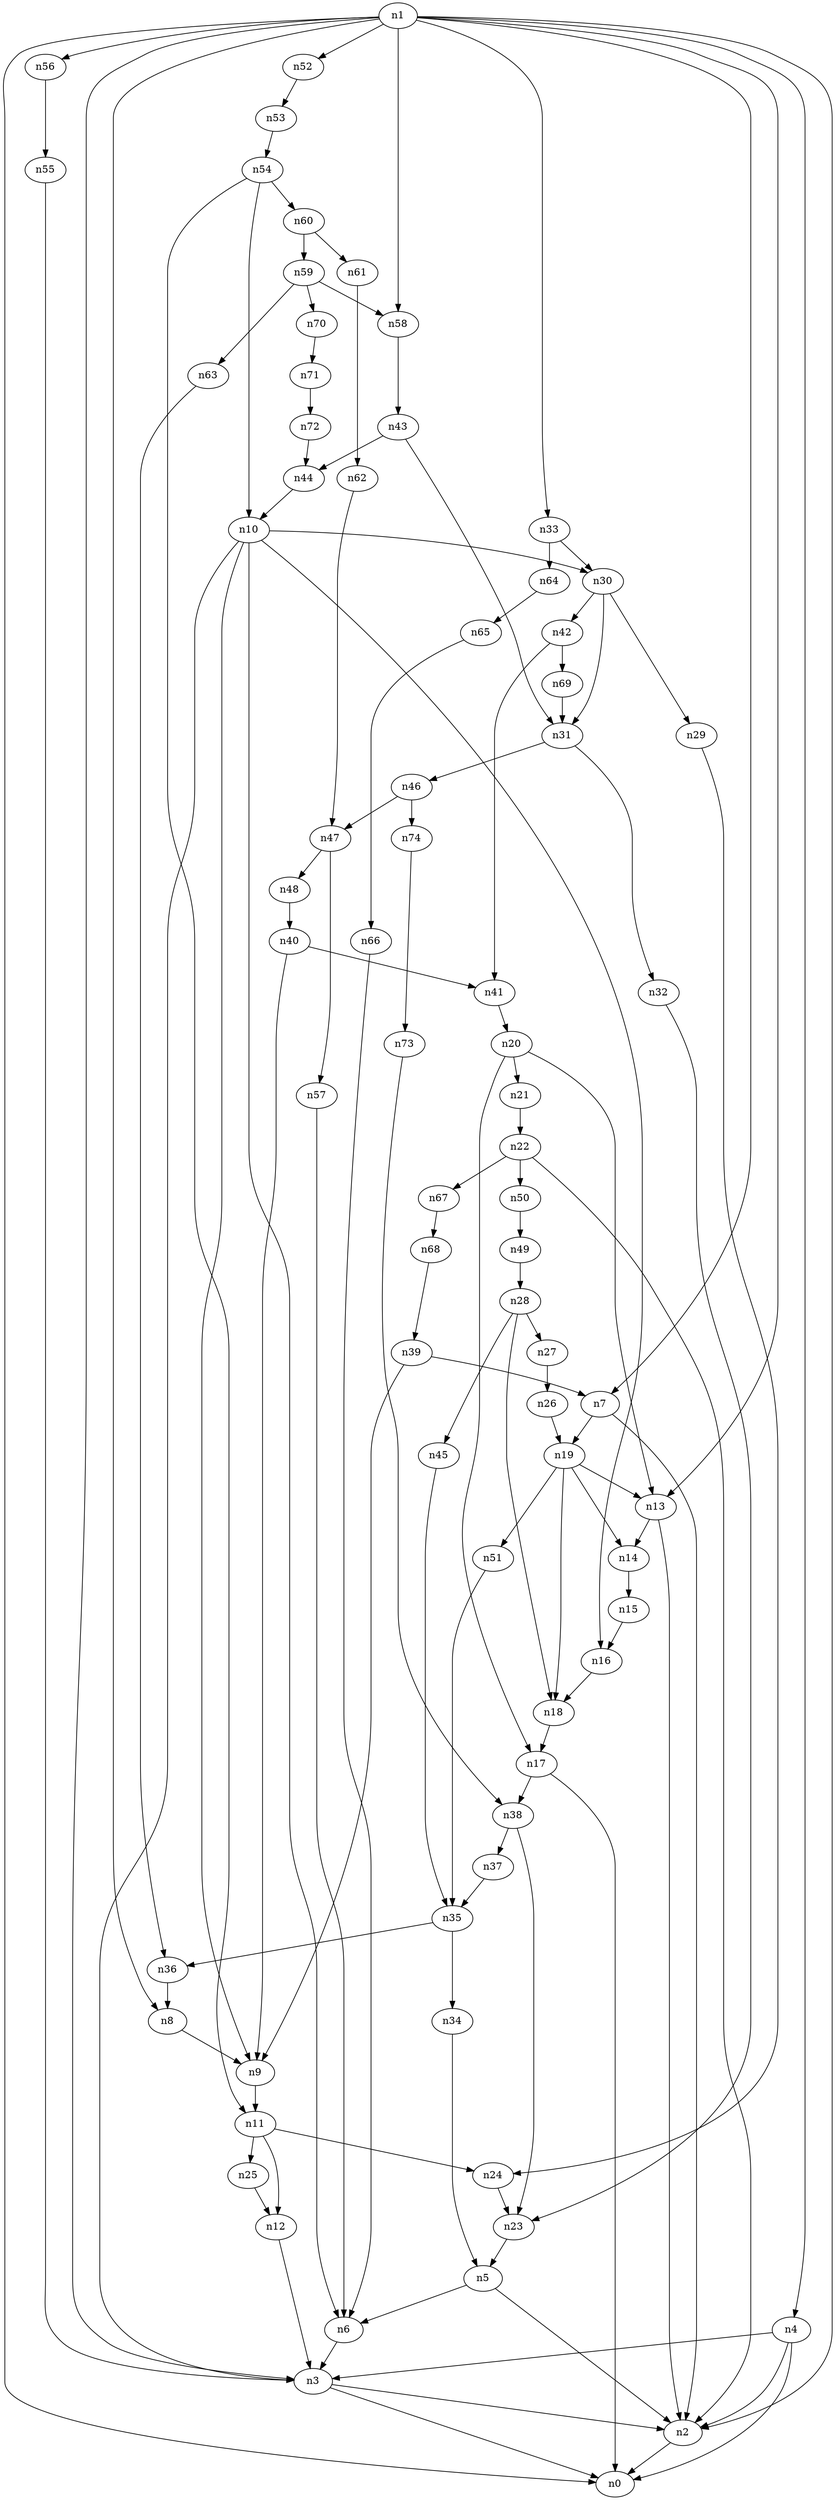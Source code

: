 digraph G {
	n1 -> n0	 [_graphml_id=e0];
	n1 -> n2	 [_graphml_id=e1];
	n1 -> n3	 [_graphml_id=e6];
	n1 -> n4	 [_graphml_id=e9];
	n1 -> n7	 [_graphml_id=e14];
	n1 -> n8	 [_graphml_id=e15];
	n1 -> n13	 [_graphml_id=e22];
	n1 -> n33	 [_graphml_id=e56];
	n1 -> n52	 [_graphml_id=e86];
	n1 -> n56	 [_graphml_id=e92];
	n1 -> n58	 [_graphml_id=e96];
	n2 -> n0	 [_graphml_id=e5];
	n3 -> n0	 [_graphml_id=e8];
	n3 -> n2	 [_graphml_id=e2];
	n4 -> n0	 [_graphml_id=e4];
	n4 -> n2	 [_graphml_id=e7];
	n4 -> n3	 [_graphml_id=e3];
	n5 -> n2	 [_graphml_id=e10];
	n5 -> n6	 [_graphml_id=e11];
	n6 -> n3	 [_graphml_id=e12];
	n7 -> n2	 [_graphml_id=e13];
	n7 -> n19	 [_graphml_id=e32];
	n8 -> n9	 [_graphml_id=e16];
	n9 -> n11	 [_graphml_id=e19];
	n10 -> n3	 [_graphml_id=e24];
	n10 -> n6	 [_graphml_id=e18];
	n10 -> n9	 [_graphml_id=e17];
	n10 -> n16	 [_graphml_id=e28];
	n10 -> n30	 [_graphml_id=e51];
	n11 -> n12	 [_graphml_id=e20];
	n11 -> n24	 [_graphml_id=e41];
	n11 -> n25	 [_graphml_id=e43];
	n12 -> n3	 [_graphml_id=e21];
	n13 -> n2	 [_graphml_id=e23];
	n13 -> n14	 [_graphml_id=e25];
	n14 -> n15	 [_graphml_id=e26];
	n15 -> n16	 [_graphml_id=e27];
	n16 -> n18	 [_graphml_id=e31];
	n17 -> n0	 [_graphml_id=e29];
	n17 -> n38	 [_graphml_id=e64];
	n18 -> n17	 [_graphml_id=e30];
	n19 -> n13	 [_graphml_id=e33];
	n19 -> n14	 [_graphml_id=e57];
	n19 -> n18	 [_graphml_id=e34];
	n19 -> n51	 [_graphml_id=e83];
	n20 -> n13	 [_graphml_id=e35];
	n20 -> n17	 [_graphml_id=e44];
	n20 -> n21	 [_graphml_id=e36];
	n21 -> n22	 [_graphml_id=e37];
	n22 -> n2	 [_graphml_id=e38];
	n22 -> n50	 [_graphml_id=e82];
	n22 -> n67	 [_graphml_id=e110];
	n23 -> n5	 [_graphml_id=e39];
	n24 -> n23	 [_graphml_id=e40];
	n25 -> n12	 [_graphml_id=e42];
	n26 -> n19	 [_graphml_id=e45];
	n27 -> n26	 [_graphml_id=e46];
	n28 -> n18	 [_graphml_id=e48];
	n28 -> n27	 [_graphml_id=e47];
	n28 -> n45	 [_graphml_id=e75];
	n29 -> n24	 [_graphml_id=e49];
	n30 -> n29	 [_graphml_id=e50];
	n30 -> n31	 [_graphml_id=e52];
	n30 -> n42	 [_graphml_id=e70];
	n31 -> n32	 [_graphml_id=e53];
	n31 -> n46	 [_graphml_id=e76];
	n32 -> n23	 [_graphml_id=e54];
	n33 -> n30	 [_graphml_id=e55];
	n33 -> n64	 [_graphml_id=e106];
	n34 -> n5	 [_graphml_id=e58];
	n35 -> n34	 [_graphml_id=e59];
	n35 -> n36	 [_graphml_id=e60];
	n36 -> n8	 [_graphml_id=e61];
	n37 -> n35	 [_graphml_id=e62];
	n38 -> n23	 [_graphml_id=e85];
	n38 -> n37	 [_graphml_id=e63];
	n39 -> n7	 [_graphml_id=e66];
	n39 -> n9	 [_graphml_id=e65];
	n40 -> n9	 [_graphml_id=e67];
	n40 -> n41	 [_graphml_id=e68];
	n41 -> n20	 [_graphml_id=e115];
	n42 -> n41	 [_graphml_id=e69];
	n42 -> n69	 [_graphml_id=e113];
	n43 -> n31	 [_graphml_id=e71];
	n43 -> n44	 [_graphml_id=e72];
	n44 -> n10	 [_graphml_id=e73];
	n45 -> n35	 [_graphml_id=e74];
	n46 -> n47	 [_graphml_id=e77];
	n46 -> n74	 [_graphml_id=e122];
	n47 -> n48	 [_graphml_id=e78];
	n47 -> n57	 [_graphml_id=e93];
	n48 -> n40	 [_graphml_id=e79];
	n49 -> n28	 [_graphml_id=e80];
	n50 -> n49	 [_graphml_id=e81];
	n51 -> n35	 [_graphml_id=e84];
	n52 -> n53	 [_graphml_id=e87];
	n53 -> n54	 [_graphml_id=e88];
	n54 -> n10	 [_graphml_id=e89];
	n54 -> n11	 [_graphml_id=e95];
	n54 -> n60	 [_graphml_id=e99];
	n55 -> n3	 [_graphml_id=e90];
	n56 -> n55	 [_graphml_id=e91];
	n57 -> n6	 [_graphml_id=e94];
	n58 -> n43	 [_graphml_id=e105];
	n59 -> n58	 [_graphml_id=e97];
	n59 -> n63	 [_graphml_id=e103];
	n59 -> n70	 [_graphml_id=e116];
	n60 -> n59	 [_graphml_id=e98];
	n60 -> n61	 [_graphml_id=e100];
	n61 -> n62	 [_graphml_id=e101];
	n62 -> n47	 [_graphml_id=e102];
	n63 -> n36	 [_graphml_id=e104];
	n64 -> n65	 [_graphml_id=e107];
	n65 -> n66	 [_graphml_id=e108];
	n66 -> n6	 [_graphml_id=e109];
	n67 -> n68	 [_graphml_id=e111];
	n68 -> n39	 [_graphml_id=e112];
	n69 -> n31	 [_graphml_id=e114];
	n70 -> n71	 [_graphml_id=e117];
	n71 -> n72	 [_graphml_id=e118];
	n72 -> n44	 [_graphml_id=e119];
	n73 -> n38	 [_graphml_id=e120];
	n74 -> n73	 [_graphml_id=e121];
}
